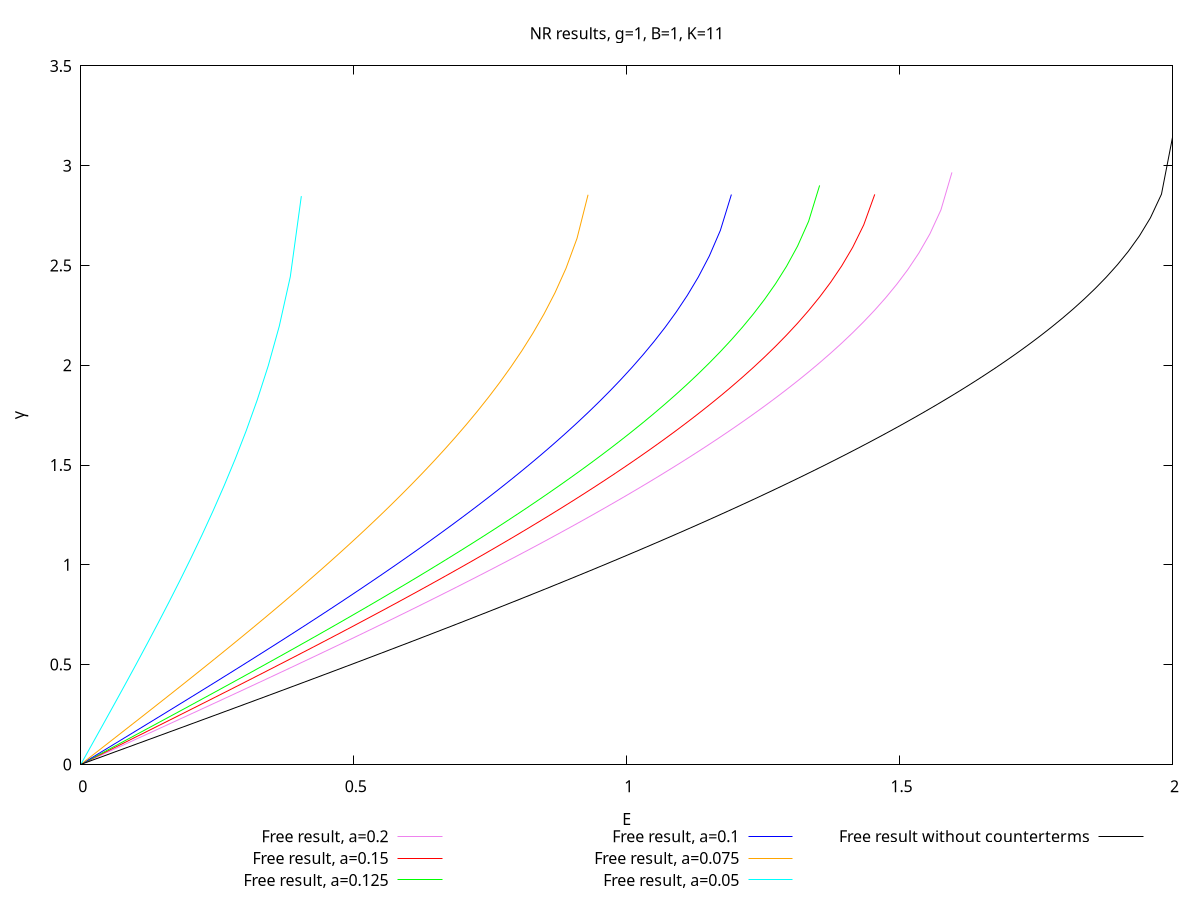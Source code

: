 #gnuplot program to plot results from each group of loops, should give a gaussian plot

#if you want to save directly to a file, use the following two lines of code
if (exists("outFile")) \
if (outFile ne 'gui') \
set term svg size 1600,800; \
set output outFile; \

# files
file1="results/nr/nrmain_cosmos.dat"
file2="results/nr/nrmain_cosmos_2.dat"
file3="results/nr/nrmain_cosmos_3.dat"
file4="results/nr/nrmain_cosmos_4.dat"
file5="results/nr/nrmain_cosmos_5.dat"
file6="results/nr/nrmain_cosmos_6.dat"
file7="results/nr/nrmain_cosmos_7.dat"
filel7="results/nr/nrmain_laptop_7.dat"

# approximate analytic results
pi=3.1415926535897932
mass(g,a)=1-g**2/8.0/pi/a
gamma_free(E,g,a)=2.0*asin(E/2.0/mass(g,a))

unset log
unset label
set key below
#set logscale y
#set format y "10^{%L}"
set xtic auto
set autoscale
set xlabel "E"
set ylabel "{/Symbol g}"

B=1
g=1
K=11
Ng=0

# 
GE4l='file4 u 8:($3==K? ($5==B? ($6=='
GE4m='? ($7=='
GE4r='? $10: 1/0): 1/0): 1/0): 1/0)'
GE5l='file5 u 9:($3==K? ($5==B? ($6==Ng? ($7=='
GE5m='? ($8=='
GE5r='? $11: 1/0): 1/0): 1/0): 1/0): 1/0)'
GE6l='file6 u 9:($3==K? ($5==B? ($6==Ng? ($7=='
GE6m='? ($8=='
GE6r='? $11: 1/0): 1/0): 1/0): 1/0): 1/0)'
GE7l='file7 u 9:($3==K? ($5==B? ($6==Ng? ($7=='
GE7m='? ($8=='
GE7r='? $11: 1/0): 1/0): 1/0): 1/0): 1/0)'
style1='with points pointtype 1 lc rgb "red"'
style2='with points pointtype 2 lc rgb "blue"'
style3='with points pointtype 4 lc rgb "green"'
style4='with points pointtype 8 lc rgb "violet"'
style5='with points pointtype 10 lc rgb "orange"'
style6='with points pointtype 19 lc rgb "cyan"'
titleS(a,mu) = sprintf("a=%g, {/Symbol m}=%g",a,mu)
titleF(a)=sprintf("Free result, a=%g",a)
set title sprintf("NR results, g=%g, B=%g, K=%g",g,B,K)

set xrange [0:2]
plot @GE4l 0.2 @GE4m 0.2 @GE4r t titleS(0.2,0.2) @style4, \
	@GE5l 0.2 @GE5m 0.2 @GE5r notitle @style4, \
	@GE6l 0.2 @GE6m 0.2 @GE6r notitle @style4, \
	@GE7l 0.2 @GE7m 0.2 @GE7r notitle @style4, \
	gamma_free(x,g,0.2) title titleF(0.2) with lines lc rgb "violet", \
	@GE4l 0.15 @GE4m 0.15 @GE4r t titleS(0.15,0.15) @style1, \
	@GE5l 0.15 @GE5m 0.15 @GE5r notitle @style1, \
	@GE6l 0.15 @GE6m 0.15 @GE6r notitle @style1, \
	@GE7l 0.15 @GE7m 0.15 @GE7r notitle @style1, \
	gamma_free(x,g,0.15) title titleF(0.15) with lines lc rgb "red", \
	@GE4l 0.125 @GE4m 0.125 @GE4r t titleS(0.125,0.125) @style3, \
	@GE5l 0.125 @GE5m 0.125 @GE5r notitle @style3, \
	@GE6l 0.125 @GE6m 0.125 @GE6r notitle @style3, \
	@GE7l 0.125 @GE7m 0.125 @GE7r notitle @style3, \
	gamma_free(x,g,0.125) title titleF(0.125) with lines lc rgb "green", \
	@GE4l 0.1 @GE4m 0.1 @GE4r t titleS(0.1,0.1) @style2, \
	@GE5l 0.1 @GE5m 0.1 @GE5r notitle @style2, \
	@GE6l 0.1 @GE6m 0.1 @GE6r notitle @style2, \
	@GE7l 0.1 @GE7m 0.1 @GE7r notitle @style2, \
	gamma_free(x,g,0.1) title titleF(0.1) with lines lc rgb "blue", \
	@GE4l 0.075 @GE4m 0.075 @GE4r t titleS(0.075,0.075) @style5, \
	@GE5l 0.075 @GE5m 0.075 @GE5r notitle @style5, \
	@GE6l 0.075 @GE6m 0.075 @GE6r notitle @style5, \
	@GE7l 0.075 @GE7m 0.075 @GE7r notitle @style5, \
	gamma_free(x,g,0.075) title titleF(0.075) with lines lc rgb "orange", \
	@GE4l 0.05 @GE4m 0.05 @GE4r t titleS(0.05,0.05) @style6, \
	@GE5l 0.05 @GE5m 0.05 @GE5r notitle @style6, \
	@GE6l 0.05 @GE6m 0.05 @GE6r notitle @style6, \
	@GE7l 0.05 @GE7m 0.05 @GE7r notitle @style6, \
	gamma_free(x,g,0.05) title titleF(0.05) with lines lc rgb "cyan", \
	gamma_free(x,0,0.15) title "Free result without counterterms" with lines lc rgb "black"

pause -1
